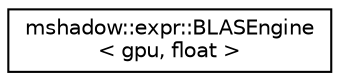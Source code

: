 digraph "Graphical Class Hierarchy"
{
 // LATEX_PDF_SIZE
  edge [fontname="Helvetica",fontsize="10",labelfontname="Helvetica",labelfontsize="10"];
  node [fontname="Helvetica",fontsize="10",shape=record];
  rankdir="LR";
  Node0 [label="mshadow::expr::BLASEngine\l\< gpu, float \>",height=0.2,width=0.4,color="black", fillcolor="white", style="filled",URL="$structmshadow_1_1expr_1_1BLASEngine_3_01gpu_00_01float_01_4.html",tooltip=" "];
}
